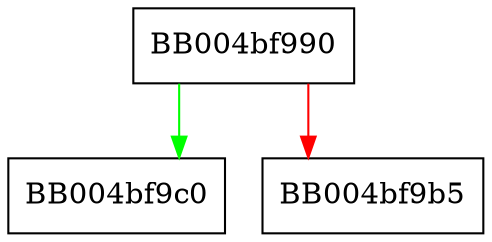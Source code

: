 digraph ossl_quic_stream_map_push_accept_queue {
  node [shape="box"];
  graph [splines=ortho];
  BB004bf990 -> BB004bf9c0 [color="green"];
  BB004bf990 -> BB004bf9b5 [color="red"];
}